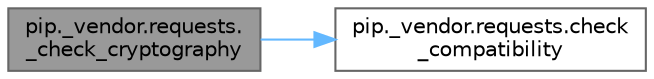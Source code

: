 digraph "pip._vendor.requests._check_cryptography"
{
 // LATEX_PDF_SIZE
  bgcolor="transparent";
  edge [fontname=Helvetica,fontsize=10,labelfontname=Helvetica,labelfontsize=10];
  node [fontname=Helvetica,fontsize=10,shape=box,height=0.2,width=0.4];
  rankdir="LR";
  Node1 [id="Node000001",label="pip._vendor.requests.\l_check_cryptography",height=0.2,width=0.4,color="gray40", fillcolor="grey60", style="filled", fontcolor="black",tooltip=" "];
  Node1 -> Node2 [id="edge1_Node000001_Node000002",color="steelblue1",style="solid",tooltip=" "];
  Node2 [id="Node000002",label="pip._vendor.requests.check\l_compatibility",height=0.2,width=0.4,color="grey40", fillcolor="white", style="filled",URL="$namespacepip_1_1__vendor_1_1requests.html#ae7835aa74d87cb7c5d1d91c70548f11f",tooltip=" "];
}
